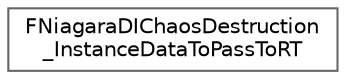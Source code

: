 digraph "Graphical Class Hierarchy"
{
 // INTERACTIVE_SVG=YES
 // LATEX_PDF_SIZE
  bgcolor="transparent";
  edge [fontname=Helvetica,fontsize=10,labelfontname=Helvetica,labelfontsize=10];
  node [fontname=Helvetica,fontsize=10,shape=box,height=0.2,width=0.4];
  rankdir="LR";
  Node0 [id="Node000000",label="FNiagaraDIChaosDestruction\l_InstanceDataToPassToRT",height=0.2,width=0.4,color="grey40", fillcolor="white", style="filled",URL="$d9/d03/structFNiagaraDIChaosDestruction__InstanceDataToPassToRT.html",tooltip=" "];
}
